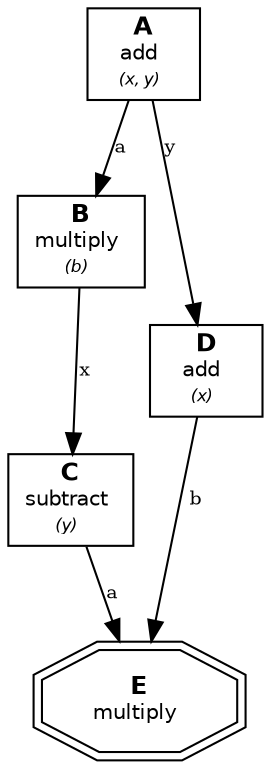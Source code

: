 digraph Pipeline {
  rankdir=TB;
  node [fontsize=12 fontname="Helvetica"];
    "A" [shape=box, label=< <B>A</B> <BR/><FONT POINT-SIZE="10">add</FONT> <BR/><FONT POINT-SIZE="8"><I>(x, y)</I></FONT> >];
    "B" [shape=box, label=< <B>B</B> <BR/><FONT POINT-SIZE="10">multiply</FONT> <BR/><FONT POINT-SIZE="8"><I>(b)</I></FONT> >];
    "C" [shape=box, label=< <B>C</B> <BR/><FONT POINT-SIZE="10">subtract</FONT> <BR/><FONT POINT-SIZE="8"><I>(y)</I></FONT> >];
    "D" [shape=box, label=< <B>D</B> <BR/><FONT POINT-SIZE="10">add</FONT> <BR/><FONT POINT-SIZE="8"><I>(x)</I></FONT> >];
    "E" [shape=doubleoctagon, label=< <B>E</B> <BR/><FONT POINT-SIZE="10">multiply</FONT> >];
  "A" -> "B" [label="a", fontsize=9];
  "B" -> "C" [label="x", fontsize=9];
  "A" -> "D" [label="y", fontsize=9];
  "C" -> "E" [label="a", fontsize=9];
  "D" -> "E" [label="b", fontsize=9];
}